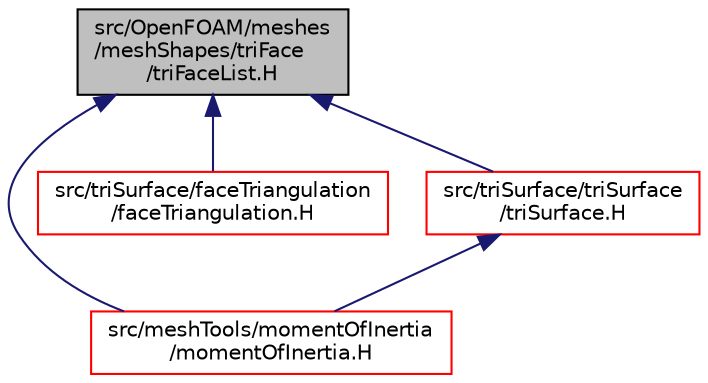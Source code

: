 digraph "src/OpenFOAM/meshes/meshShapes/triFace/triFaceList.H"
{
  bgcolor="transparent";
  edge [fontname="Helvetica",fontsize="10",labelfontname="Helvetica",labelfontsize="10"];
  node [fontname="Helvetica",fontsize="10",shape=record];
  Node1 [label="src/OpenFOAM/meshes\l/meshShapes/triFace\l/triFaceList.H",height=0.2,width=0.4,color="black", fillcolor="grey75", style="filled", fontcolor="black"];
  Node1 -> Node2 [dir="back",color="midnightblue",fontsize="10",style="solid",fontname="Helvetica"];
  Node2 [label="src/meshTools/momentOfInertia\l/momentOfInertia.H",height=0.2,width=0.4,color="red",URL="$a07433.html"];
  Node1 -> Node3 [dir="back",color="midnightblue",fontsize="10",style="solid",fontname="Helvetica"];
  Node3 [label="src/triSurface/faceTriangulation\l/faceTriangulation.H",height=0.2,width=0.4,color="red",URL="$a10701.html"];
  Node1 -> Node4 [dir="back",color="midnightblue",fontsize="10",style="solid",fontname="Helvetica"];
  Node4 [label="src/triSurface/triSurface\l/triSurface.H",height=0.2,width=0.4,color="red",URL="$a10738.html"];
  Node4 -> Node2 [dir="back",color="midnightblue",fontsize="10",style="solid",fontname="Helvetica"];
}
